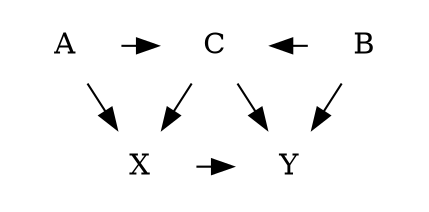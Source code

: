 digraph {
    rankdir=TB
    ordering=in
    ranksep=0.3
    node [shape=rect color=none]
    {
        rank=same
        A
        B
        C
    }
    {
        rank=same
        X
        Y
    }
    C->X
    C->Y
    X->Y
    A->X
    A->C
    B->C
    B->Y
}
